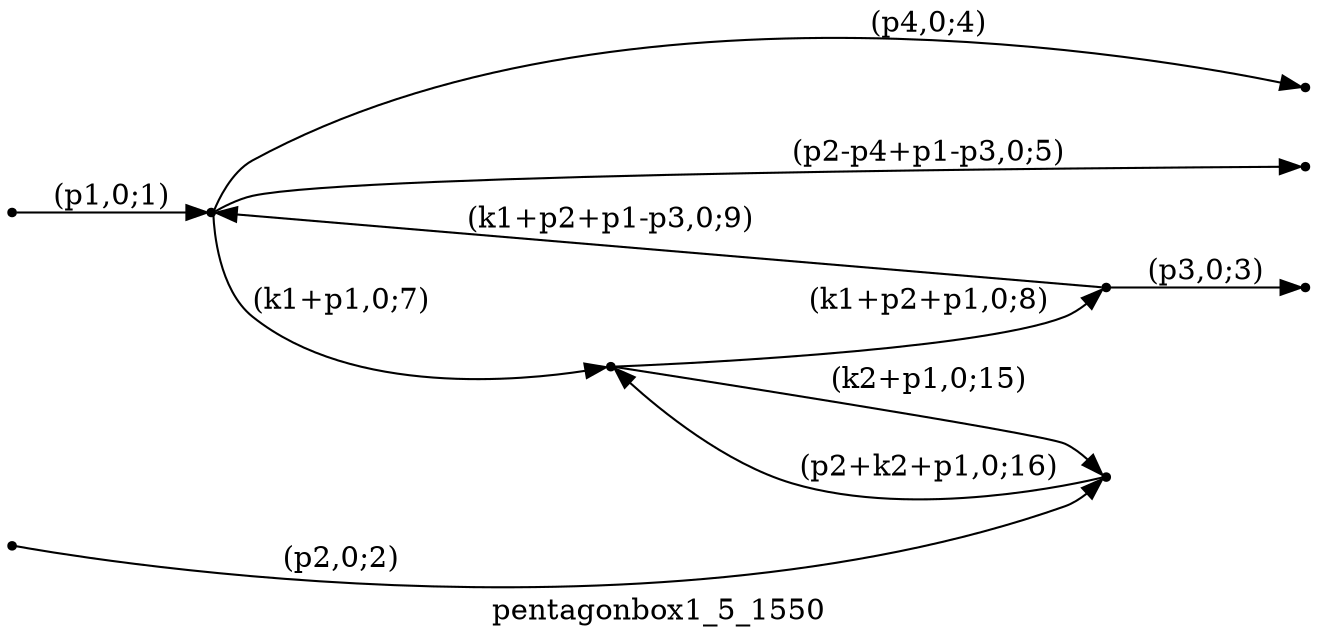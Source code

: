 digraph pentagonbox1_5_1550 {
  label="pentagonbox1_5_1550";
  rankdir="LR";
  subgraph edges {
    -1 -> 3 [label="(p1,0;1)"];
    -2 -> 4 [label="(p2,0;2)"];
    2 -> -3 [label="(p3,0;3)"];
    3 -> -4 [label="(p4,0;4)"];
    3 -> -5 [label="(p2-p4+p1-p3,0;5)"];
    3 -> 1 [label="(k1+p1,0;7)"];
    1 -> 2 [label="(k1+p2+p1,0;8)"];
    2 -> 3 [label="(k1+p2+p1-p3,0;9)"];
    1 -> 4 [label="(k2+p1,0;15)"];
    4 -> 1 [label="(p2+k2+p1,0;16)"];
  }
  subgraph incoming { rank="source"; -1; -2; }
  subgraph outgoing { rank="sink"; -3; -4; -5; }
-5 [shape=point];
-4 [shape=point];
-3 [shape=point];
-2 [shape=point];
-1 [shape=point];
1 [shape=point];
2 [shape=point];
3 [shape=point];
4 [shape=point];
}

